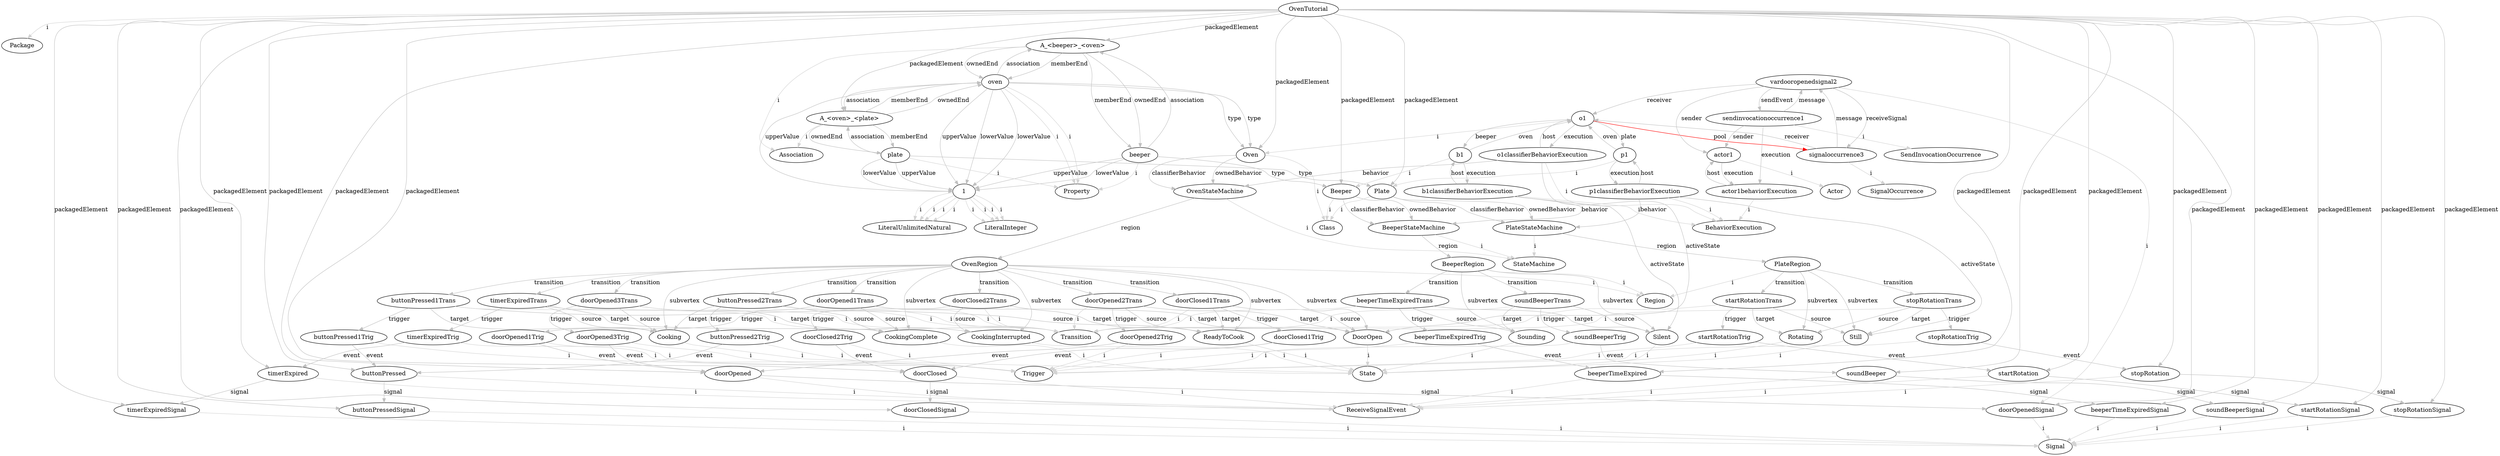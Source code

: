 digraph umlMetamodel {
	"OvenTutorial" -> "Package" [label="i", color="lightgrey"]
	"OvenTutorial" -> "Oven" [label="packagedElement", color="grey"]
	"Oven" -> "Class" [label="i", color="lightgrey"]
	"Oven" -> "OvenStateMachine" [label="classifierBehavior", color="grey"]
	"Oven" -> "OvenStateMachine" [label="ownedBehavior", color="grey"]
	"OvenStateMachine" -> "StateMachine" [label="i", color="lightgrey"]
	"OvenStateMachine" -> "OvenRegion" [label="region", color="grey"]
	"OvenRegion" -> "Region" [label="i", color="lightgrey"]
	"OvenRegion" -> "ReadyToCook" [label="subvertex", color="grey"]
	"ReadyToCook" -> "State" [label="i", color="lightgrey"]
	"OvenRegion" -> "DoorOpen" [label="subvertex", color="grey"]
	"DoorOpen" -> "State" [label="i", color="lightgrey"]
	"OvenRegion" -> "Cooking" [label="subvertex", color="grey"]
	"Cooking" -> "State" [label="i", color="lightgrey"]
	"OvenRegion" -> "CookingInterrupted" [label="subvertex", color="grey"]
	"CookingInterrupted" -> "State" [label="i", color="lightgrey"]
	"OvenRegion" -> "CookingComplete" [label="subvertex", color="grey"]
	"CookingComplete" -> "State" [label="i", color="lightgrey"]
	"OvenRegion" -> "doorOpened3Trans" [label="transition", color="grey"]
	"doorOpened3Trans" -> "Transition" [label="i", color="lightgrey"]
	"doorOpened3Trans" -> "Cooking" [label="source", color="grey"]
	"doorOpened3Trans" -> "CookingInterrupted" [label="target", color="grey"]
	"doorOpened3Trans" -> "doorOpened3Trig" [label="trigger", color="grey"]
	"doorOpened3Trig" -> "Trigger" [label="i", color="lightgrey"]
	"doorOpened3Trig" -> "doorOpened" [label="event", color="grey"]
	"OvenRegion" -> "buttonPressed1Trans" [label="transition", color="grey"]
	"buttonPressed1Trans" -> "Transition" [label="i", color="lightgrey"]
	"buttonPressed1Trans" -> "ReadyToCook" [label="source", color="grey"]
	"buttonPressed1Trans" -> "Cooking" [label="target", color="grey"]
	"buttonPressed1Trans" -> "buttonPressed1Trig" [label="trigger", color="grey"]
	"buttonPressed1Trig" -> "Trigger" [label="i", color="lightgrey"]
	"buttonPressed1Trig" -> "buttonPressed" [label="event", color="grey"]
	"OvenRegion" -> "doorClosed2Trans" [label="transition", color="grey"]
	"doorClosed2Trans" -> "Transition" [label="i", color="lightgrey"]
	"doorClosed2Trans" -> "CookingInterrupted" [label="source", color="grey"]
	"doorClosed2Trans" -> "ReadyToCook" [label="target", color="grey"]
	"doorClosed2Trans" -> "doorClosed2Trig" [label="trigger", color="grey"]
	"doorClosed2Trig" -> "Trigger" [label="i", color="lightgrey"]
	"doorClosed2Trig" -> "doorClosed" [label="event", color="grey"]
	"OvenRegion" -> "doorClosed1Trans" [label="transition", color="grey"]
	"doorClosed1Trans" -> "Transition" [label="i", color="lightgrey"]
	"doorClosed1Trans" -> "DoorOpen" [label="source", color="grey"]
	"doorClosed1Trans" -> "ReadyToCook" [label="target", color="grey"]
	"doorClosed1Trans" -> "doorClosed1Trig" [label="trigger", color="grey"]
	"doorClosed1Trig" -> "Trigger" [label="i", color="lightgrey"]
	"doorClosed1Trig" -> "doorClosed" [label="event", color="grey"]
	"OvenRegion" -> "timerExpiredTrans" [label="transition", color="grey"]
	"timerExpiredTrans" -> "Transition" [label="i", color="lightgrey"]
	"timerExpiredTrans" -> "Cooking" [label="source", color="grey"]
	"timerExpiredTrans" -> "CookingComplete" [label="target", color="grey"]
	"timerExpiredTrans" -> "timerExpiredTrig" [label="trigger", color="grey"]
	"timerExpiredTrig" -> "Trigger" [label="i", color="lightgrey"]
	"timerExpiredTrig" -> "timerExpired" [label="event", color="grey"]
	"OvenRegion" -> "buttonPressed2Trans" [label="transition", color="grey"]
	"buttonPressed2Trans" -> "Transition" [label="i", color="lightgrey"]
	"buttonPressed2Trans" -> "CookingComplete" [label="source", color="grey"]
	"buttonPressed2Trans" -> "Cooking" [label="target", color="grey"]
	"buttonPressed2Trans" -> "buttonPressed2Trig" [label="trigger", color="grey"]
	"buttonPressed2Trig" -> "Trigger" [label="i", color="lightgrey"]
	"buttonPressed2Trig" -> "buttonPressed" [label="event", color="grey"]
	"OvenRegion" -> "doorOpened1Trans" [label="transition", color="grey"]
	"doorOpened1Trans" -> "Transition" [label="i", color="lightgrey"]
	"doorOpened1Trans" -> "CookingComplete" [label="source", color="grey"]
	"doorOpened1Trans" -> "DoorOpen" [label="target", color="grey"]
	"doorOpened1Trans" -> "doorOpened1Trig" [label="trigger", color="grey"]
	"doorOpened1Trig" -> "Trigger" [label="i", color="lightgrey"]
	"doorOpened1Trig" -> "doorOpened" [label="event", color="grey"]
	"OvenRegion" -> "doorOpened2Trans" [label="transition", color="grey"]
	"doorOpened2Trans" -> "Transition" [label="i", color="lightgrey"]
	"doorOpened2Trans" -> "ReadyToCook" [label="source", color="grey"]
	"doorOpened2Trans" -> "DoorOpen" [label="target", color="grey"]
	"doorOpened2Trig" -> "Trigger" [label="i", color="lightgrey"]
	"OvenTutorial" -> "Beeper" [label="packagedElement", color="grey"]
	"Beeper" -> "Class" [label="i", color="lightgrey"]
	"Beeper" -> "BeeperStateMachine" [label="classifierBehavior", color="grey"]
	"Beeper" -> "BeeperStateMachine" [label="ownedBehavior", color="grey"]
	"BeeperStateMachine" -> "StateMachine" [label="i", color="lightgrey"]
	"BeeperStateMachine" -> "BeeperRegion" [label="region", color="grey"]
	"BeeperRegion" -> "Region" [label="i", color="lightgrey"]
	"BeeperRegion" -> "Silent" [label="subvertex", color="grey"]
	"Silent" -> "State" [label="i", color="lightgrey"]
	"BeeperRegion" -> "Sounding" [label="subvertex", color="grey"]
	"Sounding" -> "State" [label="i", color="lightgrey"]
	"BeeperRegion" -> "soundBeeperTrans" [label="transition", color="grey"]
	"soundBeeperTrans" -> "Transition" [label="i", color="lightgrey"]
	"soundBeeperTrans" -> "Silent" [label="source", color="grey"]
	"soundBeeperTrans" -> "Sounding" [label="target", color="grey"]
	"soundBeeperTrans" -> "soundBeeperTrig" [label="trigger", color="grey"]
	"soundBeeperTrig" -> "Trigger" [label="i", color="lightgrey"]
	"soundBeeperTrig" -> "soundBeeper" [label="event", color="grey"]
	"BeeperRegion" -> "beeperTimeExpiredTrans" [label="transition", color="grey"]
	"beeperTimeExpiredTrans" -> "Transition" [label="i", color="lightgrey"]
	"beeperTimeExpiredTrans" -> "Sounding" [label="source", color="grey"]
	"beeperTimeExpiredTrans" -> "Silent" [label="target", color="grey"]
	"beeperTimeExpiredTrans" -> "beeperTimeExpiredTrig" [label="trigger", color="grey"]
	"beeperTimeExpiredTrig" -> "Trigger" [label="i", color="lightgrey"]
	"beeperTimeExpiredTrig" -> "beeperTimeExpired" [label="event", color="grey"]
	"OvenTutorial" -> "Plate" [label="packagedElement", color="grey"]
	"Plate" -> "Class" [label="i", color="lightgrey"]
	"Plate" -> "PlateStateMachine" [label="classifierBehavior", color="grey"]
	"Plate" -> "PlateStateMachine" [label="ownedBehavior", color="grey"]
	"PlateStateMachine" -> "StateMachine" [label="i", color="lightgrey"]
	"PlateStateMachine" -> "PlateRegion" [label="region", color="grey"]
	"PlateRegion" -> "Region" [label="i", color="lightgrey"]
	"PlateRegion" -> "Still" [label="subvertex", color="grey"]
	"Still" -> "State" [label="i", color="lightgrey"]
	"PlateRegion" -> "Rotating" [label="subvertex", color="grey"]
	"Rotating" -> "State" [label="i", color="lightgrey"]
	"PlateRegion" -> "startRotationTrans" [label="transition", color="grey"]
	"startRotationTrans" -> "Transition" [label="i", color="lightgrey"]
	"startRotationTrans" -> "Still" [label="source", color="grey"]
	"startRotationTrans" -> "Rotating" [label="target", color="grey"]
	"startRotationTrans" -> "startRotationTrig" [label="trigger", color="grey"]
	"startRotationTrig" -> "Trigger" [label="i", color="lightgrey"]
	"startRotationTrig" -> "startRotation" [label="event", color="grey"]
	"PlateRegion" -> "stopRotationTrans" [label="transition", color="grey"]
	"stopRotationTrans" -> "Transition" [label="i", color="lightgrey"]
	"stopRotationTrans" -> "Rotating" [label="source", color="grey"]
	"stopRotationTrans" -> "Still" [label="target", color="grey"]
	"stopRotationTrans" -> "stopRotationTrig" [label="trigger", color="grey"]
	"stopRotationTrig" -> "Trigger" [label="i", color="lightgrey"]
	"stopRotationTrig" -> "stopRotation" [label="event", color="grey"]
	"OvenTutorial" -> "A_<beeper>_<oven>" [label="packagedElement", color="grey"]
	"A_<beeper>_<oven>" -> "Association" [label="i", color="lightgrey"]
	"A_<beeper>_<oven>" -> "beeper" [label="memberEnd", color="grey"]
	"A_<beeper>_<oven>" -> "oven" [label="memberEnd", color="grey"]
	"A_<beeper>_<oven>" -> "beeper" [label="ownedEnd", color="grey"]
	"beeper" -> "Property" [label="i", color="lightgrey"]
	"beeper" -> "Beeper" [label="type", color="grey"]
	"beeper" -> "A_<beeper>_<oven>" [label="association", color="grey"]
	"beeper" -> "1" [label="upperValue", color="grey"]
	"1" -> "LiteralUnlimitedNatural" [label="i", color="lightgrey"]
	"beeper" -> "1" [label="lowerValue", color="grey"]
	"1" -> "LiteralInteger" [label="i", color="lightgrey"]
	"A_<beeper>_<oven>" -> "oven" [label="ownedEnd", color="grey"]
	"oven" -> "Property" [label="i", color="lightgrey"]
	"oven" -> "Oven" [label="type", color="grey"]
	"oven" -> "A_<beeper>_<oven>" [label="association", color="grey"]
	"oven" -> "1" [label="upperValue", color="grey"]
	"1" -> "LiteralUnlimitedNatural" [label="i", color="lightgrey"]
	"oven" -> "1" [label="lowerValue", color="grey"]
	"1" -> "LiteralInteger" [label="i", color="lightgrey"]
	"OvenTutorial" -> "A_<oven>_<plate>" [label="packagedElement", color="grey"]
	"A_<oven>_<plate>" -> "Association" [label="i", color="lightgrey"]
	"A_<oven>_<plate>" -> "oven" [label="memberEnd", color="grey"]
	"A_<oven>_<plate>" -> "plate" [label="memberEnd", color="grey"]
	"A_<oven>_<plate>" -> "oven" [label="ownedEnd", color="grey"]
	"oven" -> "Property" [label="i", color="lightgrey"]
	"oven" -> "Oven" [label="type", color="grey"]
	"oven" -> "A_<oven>_<plate>" [label="association", color="grey"]
	"oven" -> "1" [label="upperValue", color="grey"]
	"1" -> "LiteralUnlimitedNatural" [label="i", color="lightgrey"]
	"oven" -> "1" [label="lowerValue", color="grey"]
	"1" -> "LiteralInteger" [label="i", color="lightgrey"]
	"A_<oven>_<plate>" -> "plate" [label="ownedEnd", color="grey"]
	"plate" -> "Property" [label="i", color="lightgrey"]
	"plate" -> "Plate" [label="type", color="grey"]
	"plate" -> "A_<oven>_<plate>" [label="association", color="grey"]
	"plate" -> "1" [label="upperValue", color="grey"]
	"1" -> "LiteralUnlimitedNatural" [label="i", color="lightgrey"]
	"plate" -> "1" [label="lowerValue", color="grey"]
	"1" -> "LiteralInteger" [label="i", color="lightgrey"]
	"OvenTutorial" -> "doorClosed" [label="packagedElement", color="grey"]
	"doorClosed" -> "ReceiveSignalEvent" [label="i", color="lightgrey"]
	"doorClosed" -> "doorClosedSignal" [label="signal", color="grey"]
	"OvenTutorial" -> "doorClosedSignal" [label="packagedElement", color="grey"]
	"doorClosedSignal" -> "Signal" [label="i", color="lightgrey"]
	"OvenTutorial" -> "doorOpened" [label="packagedElement", color="grey"]
	"doorOpened" -> "ReceiveSignalEvent" [label="i", color="lightgrey"]
	"doorOpened" -> "doorOpenedSignal" [label="signal", color="grey"]
	"OvenTutorial" -> "doorOpenedSignal" [label="packagedElement", color="grey"]
	"doorOpenedSignal" -> "Signal" [label="i", color="lightgrey"]
	"OvenTutorial" -> "buttonPressed" [label="packagedElement", color="grey"]
	"buttonPressed" -> "ReceiveSignalEvent" [label="i", color="lightgrey"]
	"buttonPressed" -> "buttonPressedSignal" [label="signal", color="grey"]
	"OvenTutorial" -> "buttonPressedSignal" [label="packagedElement", color="grey"]
	"buttonPressedSignal" -> "Signal" [label="i", color="lightgrey"]
	"OvenTutorial" -> "timerExpired" [label="packagedElement", color="grey"]
	"timerExpired" -> "ReceiveSignalEvent" [label="i", color="lightgrey"]
	"timerExpired" -> "timerExpiredSignal" [label="signal", color="grey"]
	"OvenTutorial" -> "timerExpiredSignal" [label="packagedElement", color="grey"]
	"timerExpiredSignal" -> "Signal" [label="i", color="lightgrey"]
	"OvenTutorial" -> "startRotation" [label="packagedElement", color="grey"]
	"startRotation" -> "ReceiveSignalEvent" [label="i", color="lightgrey"]
	"startRotation" -> "startRotationSignal" [label="signal", color="grey"]
	"OvenTutorial" -> "startRotationSignal" [label="packagedElement", color="grey"]
	"startRotationSignal" -> "Signal" [label="i", color="lightgrey"]
	"OvenTutorial" -> "stopRotation" [label="packagedElement", color="grey"]
	"stopRotation" -> "ReceiveSignalEvent" [label="i", color="lightgrey"]
	"stopRotation" -> "stopRotationSignal" [label="signal", color="grey"]
	"OvenTutorial" -> "stopRotationSignal" [label="packagedElement", color="grey"]
	"stopRotationSignal" -> "Signal" [label="i", color="lightgrey"]
	"OvenTutorial" -> "soundBeeper" [label="packagedElement", color="grey"]
	"soundBeeper" -> "ReceiveSignalEvent" [label="i", color="lightgrey"]
	"soundBeeper" -> "soundBeeperSignal" [label="signal", color="grey"]
	"OvenTutorial" -> "soundBeeperSignal" [label="packagedElement", color="grey"]
	"soundBeeperSignal" -> "Signal" [label="i", color="lightgrey"]
	"OvenTutorial" -> "beeperTimeExpired" [label="packagedElement", color="grey"]
	"beeperTimeExpired" -> "ReceiveSignalEvent" [label="i", color="lightgrey"]
	"beeperTimeExpired" -> "beeperTimeExpiredSignal" [label="signal", color="grey"]
	"OvenTutorial" -> "beeperTimeExpiredSignal" [label="packagedElement", color="grey"]
	"beeperTimeExpiredSignal" -> "Signal" [label="i", color="lightgrey"]
	"p1" -> "Plate" [label="i", color="lightgrey"]
	"p1classifierBehaviorExecution" -> "BehaviorExecution" [label="i", color="lightgrey"]
	"p1" -> "p1classifierBehaviorExecution" [label="execution", color="grey"]
	"p1classifierBehaviorExecution" -> "p1" [label="host", color="grey"]
	"p1classifierBehaviorExecution" -> "PlateStateMachine" [label="behavior", color="grey"]
	"p1classifierBehaviorExecution" -> "Still" [label="activeState", color="grey"]
	"o1" -> "Oven" [label="i", color="lightgrey"]
	"o1classifierBehaviorExecution" -> "BehaviorExecution" [label="i", color="lightgrey"]
	"o1" -> "o1classifierBehaviorExecution" [label="execution", color="grey"]
	"o1classifierBehaviorExecution" -> "o1" [label="host", color="grey"]
	"o1classifierBehaviorExecution" -> "OvenStateMachine" [label="behavior", color="grey"]
	"b1" -> "Beeper" [label="i", color="lightgrey"]
	"b1classifierBehaviorExecution" -> "BehaviorExecution" [label="i", color="lightgrey"]
	"b1" -> "b1classifierBehaviorExecution" [label="execution", color="grey"]
	"b1classifierBehaviorExecution" -> "b1" [label="host", color="grey"]
	"b1classifierBehaviorExecution" -> "BeeperStateMachine" [label="behavior", color="grey"]
	"b1classifierBehaviorExecution" -> "Silent" [label="activeState", color="grey"]
	"p1" -> "o1" [label="oven", color="grey"]
	"o1" -> "p1" [label="plate", color="grey"]
	"b1" -> "o1" [label="oven", color="grey"]
	"o1" -> "b1" [label="beeper", color="grey"]
	"actor1" -> "Actor" [label="i", color="lightgrey"]
	"actor1behaviorExecution" -> "BehaviorExecution" [label="i", color="lightgrey"]
	"actor1" -> "actor1behaviorExecution" [label="execution", color="grey"]
	"actor1behaviorExecution" -> "actor1" [label="host", color="grey"]
	"sendinvocationoccurrence1" -> "SendInvocationOccurrence" [label="i", color="lightgrey"]
	"sendinvocationoccurrence1" -> "vardooropenedsignal2" [label="message", color="grey"]
	"vardooropenedsignal2" -> "sendinvocationoccurrence1" [label="sendEvent", color="grey"]
	"vardooropenedsignal2" -> "signaloccurrence3" [label="receiveSignal", color="grey"]
	"signaloccurrence3" -> "vardooropenedsignal2" [label="message", color="grey"]
	"signaloccurrence3" -> "SignalOccurrence" [label="i", color="lightgrey"]
	"vardooropenedsignal2" -> "doorOpenedSignal" [label="i", color="lightgrey"]
	"signaloccurrence3" -> "o1" [label="receiver", color="grey"]
	"vardooropenedsignal2" -> "actor1" [label="sender", color="grey"]
	"sendinvocationoccurrence1" -> "actor1" [label="sender", color="grey"]
	"vardooropenedsignal2" -> "o1" [label="receiver", color="grey"]
	"sendinvocationoccurrence1" -> "actor1behaviorExecution" [label="execution", color="grey"]
	"doorOpened2Trig" -> "doorOpened" [label="event", color="grey"]
	"doorOpened2Trans" -> "doorOpened2Trig" [label="trigger", color="grey"]
	"o1classifierBehaviorExecution" -> "DoorOpen" [label="activeState", color="grey"]
	"o1" -> "signaloccurrence3" [label="pool", color="red"]
}
